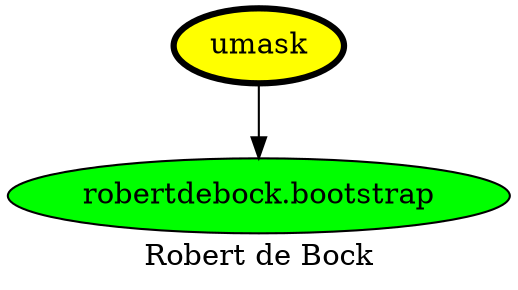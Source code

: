 digraph PhiloDilemma {
  label = "Robert de Bock" ;
  overlap=false
  {
    "umask" [fillcolor=yellow style=filled penwidth=3]
    "robertdebock.bootstrap" [fillcolor=green style=filled]
  }
  "umask" -> "robertdebock.bootstrap"
}
